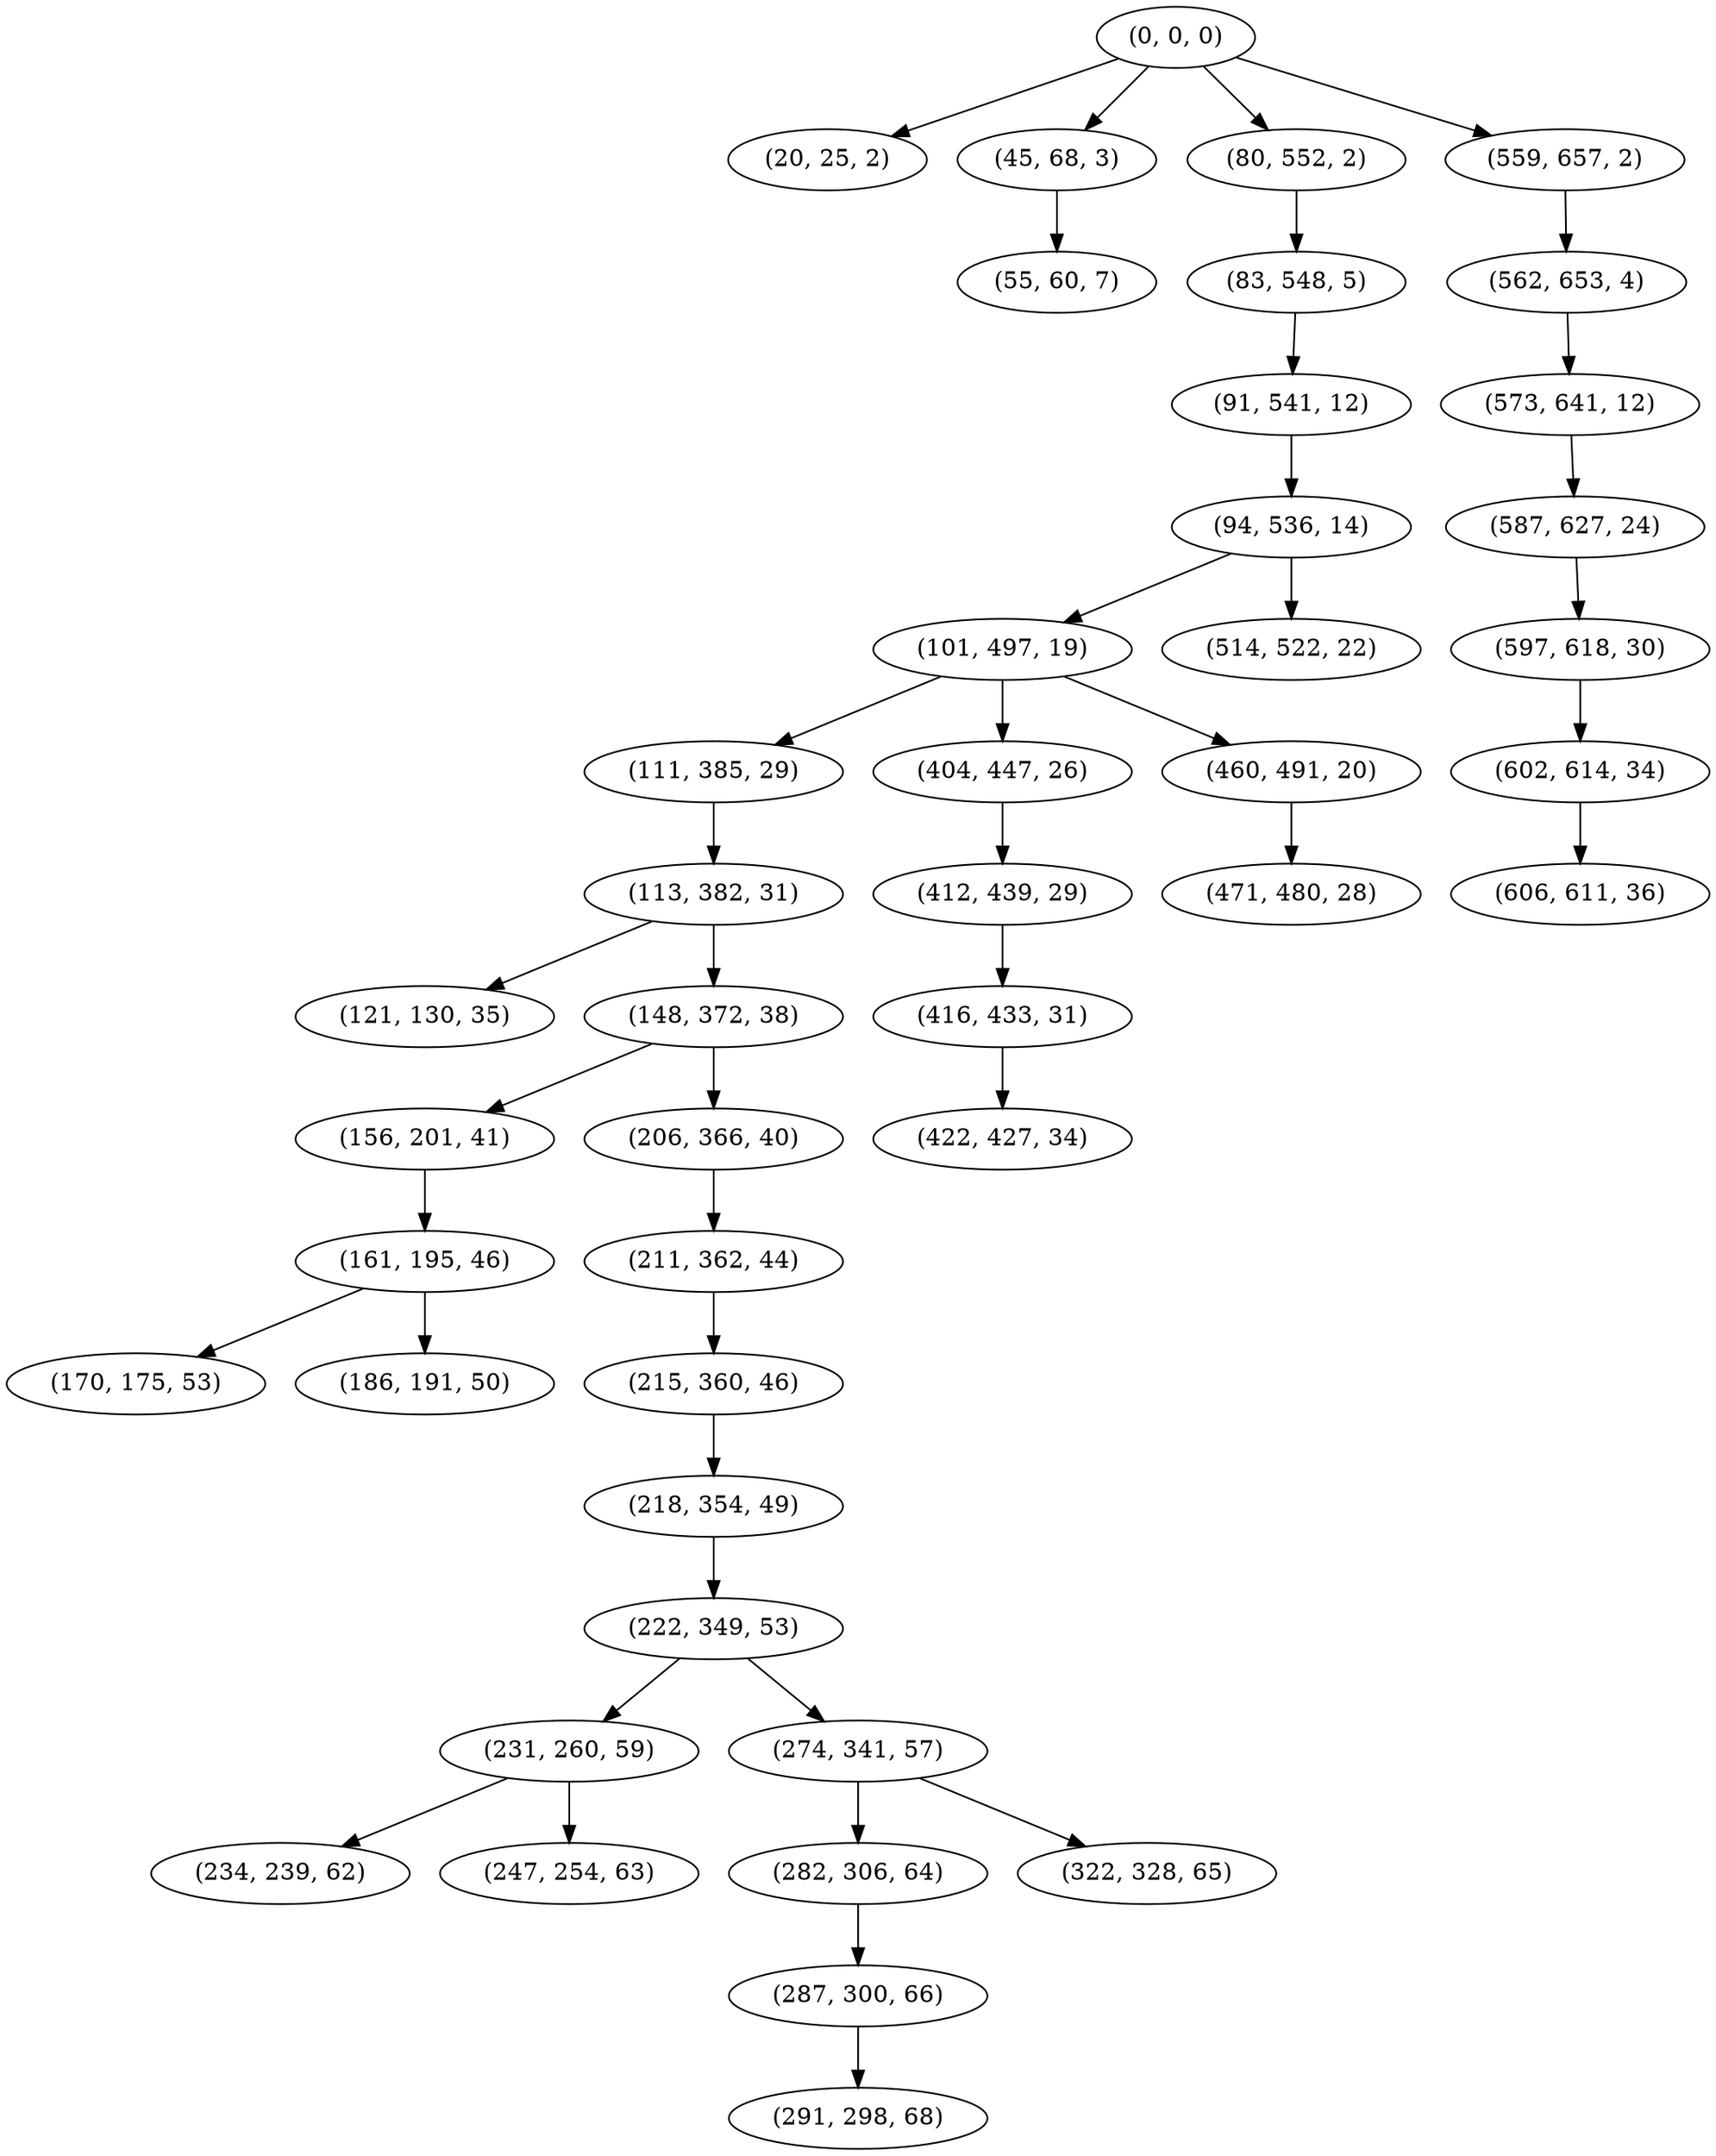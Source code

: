 digraph tree {
    "(0, 0, 0)";
    "(20, 25, 2)";
    "(45, 68, 3)";
    "(55, 60, 7)";
    "(80, 552, 2)";
    "(83, 548, 5)";
    "(91, 541, 12)";
    "(94, 536, 14)";
    "(101, 497, 19)";
    "(111, 385, 29)";
    "(113, 382, 31)";
    "(121, 130, 35)";
    "(148, 372, 38)";
    "(156, 201, 41)";
    "(161, 195, 46)";
    "(170, 175, 53)";
    "(186, 191, 50)";
    "(206, 366, 40)";
    "(211, 362, 44)";
    "(215, 360, 46)";
    "(218, 354, 49)";
    "(222, 349, 53)";
    "(231, 260, 59)";
    "(234, 239, 62)";
    "(247, 254, 63)";
    "(274, 341, 57)";
    "(282, 306, 64)";
    "(287, 300, 66)";
    "(291, 298, 68)";
    "(322, 328, 65)";
    "(404, 447, 26)";
    "(412, 439, 29)";
    "(416, 433, 31)";
    "(422, 427, 34)";
    "(460, 491, 20)";
    "(471, 480, 28)";
    "(514, 522, 22)";
    "(559, 657, 2)";
    "(562, 653, 4)";
    "(573, 641, 12)";
    "(587, 627, 24)";
    "(597, 618, 30)";
    "(602, 614, 34)";
    "(606, 611, 36)";
    "(0, 0, 0)" -> "(20, 25, 2)";
    "(0, 0, 0)" -> "(45, 68, 3)";
    "(0, 0, 0)" -> "(80, 552, 2)";
    "(0, 0, 0)" -> "(559, 657, 2)";
    "(45, 68, 3)" -> "(55, 60, 7)";
    "(80, 552, 2)" -> "(83, 548, 5)";
    "(83, 548, 5)" -> "(91, 541, 12)";
    "(91, 541, 12)" -> "(94, 536, 14)";
    "(94, 536, 14)" -> "(101, 497, 19)";
    "(94, 536, 14)" -> "(514, 522, 22)";
    "(101, 497, 19)" -> "(111, 385, 29)";
    "(101, 497, 19)" -> "(404, 447, 26)";
    "(101, 497, 19)" -> "(460, 491, 20)";
    "(111, 385, 29)" -> "(113, 382, 31)";
    "(113, 382, 31)" -> "(121, 130, 35)";
    "(113, 382, 31)" -> "(148, 372, 38)";
    "(148, 372, 38)" -> "(156, 201, 41)";
    "(148, 372, 38)" -> "(206, 366, 40)";
    "(156, 201, 41)" -> "(161, 195, 46)";
    "(161, 195, 46)" -> "(170, 175, 53)";
    "(161, 195, 46)" -> "(186, 191, 50)";
    "(206, 366, 40)" -> "(211, 362, 44)";
    "(211, 362, 44)" -> "(215, 360, 46)";
    "(215, 360, 46)" -> "(218, 354, 49)";
    "(218, 354, 49)" -> "(222, 349, 53)";
    "(222, 349, 53)" -> "(231, 260, 59)";
    "(222, 349, 53)" -> "(274, 341, 57)";
    "(231, 260, 59)" -> "(234, 239, 62)";
    "(231, 260, 59)" -> "(247, 254, 63)";
    "(274, 341, 57)" -> "(282, 306, 64)";
    "(274, 341, 57)" -> "(322, 328, 65)";
    "(282, 306, 64)" -> "(287, 300, 66)";
    "(287, 300, 66)" -> "(291, 298, 68)";
    "(404, 447, 26)" -> "(412, 439, 29)";
    "(412, 439, 29)" -> "(416, 433, 31)";
    "(416, 433, 31)" -> "(422, 427, 34)";
    "(460, 491, 20)" -> "(471, 480, 28)";
    "(559, 657, 2)" -> "(562, 653, 4)";
    "(562, 653, 4)" -> "(573, 641, 12)";
    "(573, 641, 12)" -> "(587, 627, 24)";
    "(587, 627, 24)" -> "(597, 618, 30)";
    "(597, 618, 30)" -> "(602, 614, 34)";
    "(602, 614, 34)" -> "(606, 611, 36)";
}
